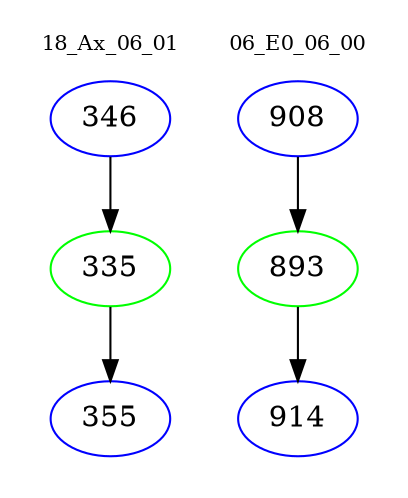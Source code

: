 digraph{
subgraph cluster_0 {
color = white
label = "18_Ax_06_01";
fontsize=10;
T0_346 [label="346", color="blue"]
T0_346 -> T0_335 [color="black"]
T0_335 [label="335", color="green"]
T0_335 -> T0_355 [color="black"]
T0_355 [label="355", color="blue"]
}
subgraph cluster_1 {
color = white
label = "06_E0_06_00";
fontsize=10;
T1_908 [label="908", color="blue"]
T1_908 -> T1_893 [color="black"]
T1_893 [label="893", color="green"]
T1_893 -> T1_914 [color="black"]
T1_914 [label="914", color="blue"]
}
}
